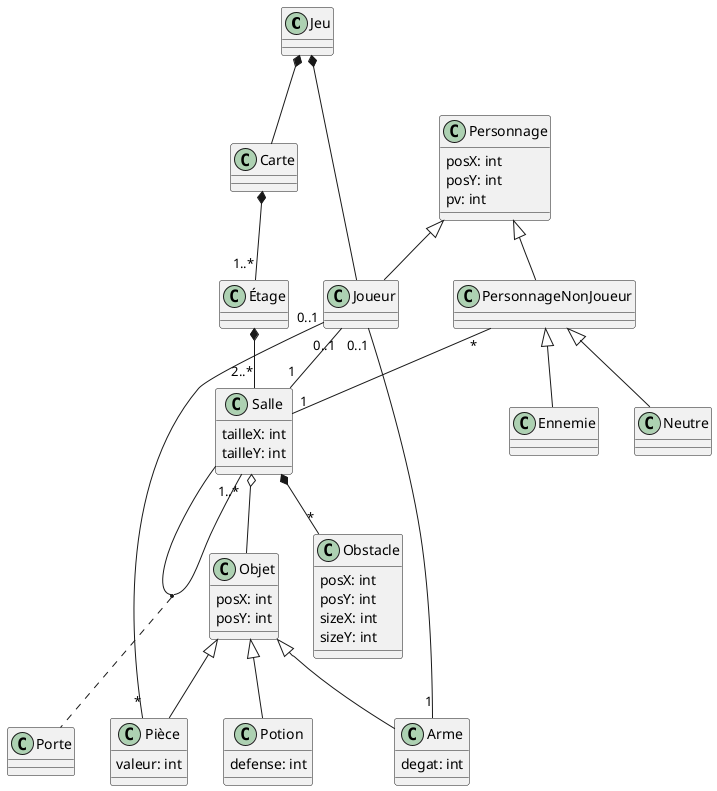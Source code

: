 @startuml

class Jeu{
}

Jeu *-- Joueur
Jeu *-- Carte

class Carte {
}

class Étage {
}

class Salle {
    tailleX: int
    tailleY: int
}

class Obstacle {
    posX: int
    posY: int
    sizeX: int
    sizeY: int
}

Salle *-- "*" Obstacle

class Objet {
    posX: int
    posY: int
}

class Arme {
    degat: int
}

class Potion {
    defense: int
}

class Pièce {
    valeur: int
}

Objet <|-- Arme
Objet <|-- Potion
Objet <|-- Pièce

Salle o-- Objet

class Porte {
}

Carte *-- "1..*" Étage
Étage *-- "2..*" Salle

Salle -- "1..*" Salle

(Salle, Salle) . Porte

class Personnage {
    posX: int
    posY: int
    pv: int
}

class PersonnageNonJoueur {
}

Personnage <|-- PersonnageNonJoueur

class Joueur {
}

class Ennemie {
}

class Neutre {
}


Personnage <|-- Joueur
PersonnageNonJoueur <|-- Ennemie
PersonnageNonJoueur <|-- Neutre

Joueur "0..1" -- "1" Arme
Joueur "0..1" -- "*" Pièce


PersonnageNonJoueur "*" -- "1" Salle
Joueur "0..1" -- "1" Salle


@enduml
